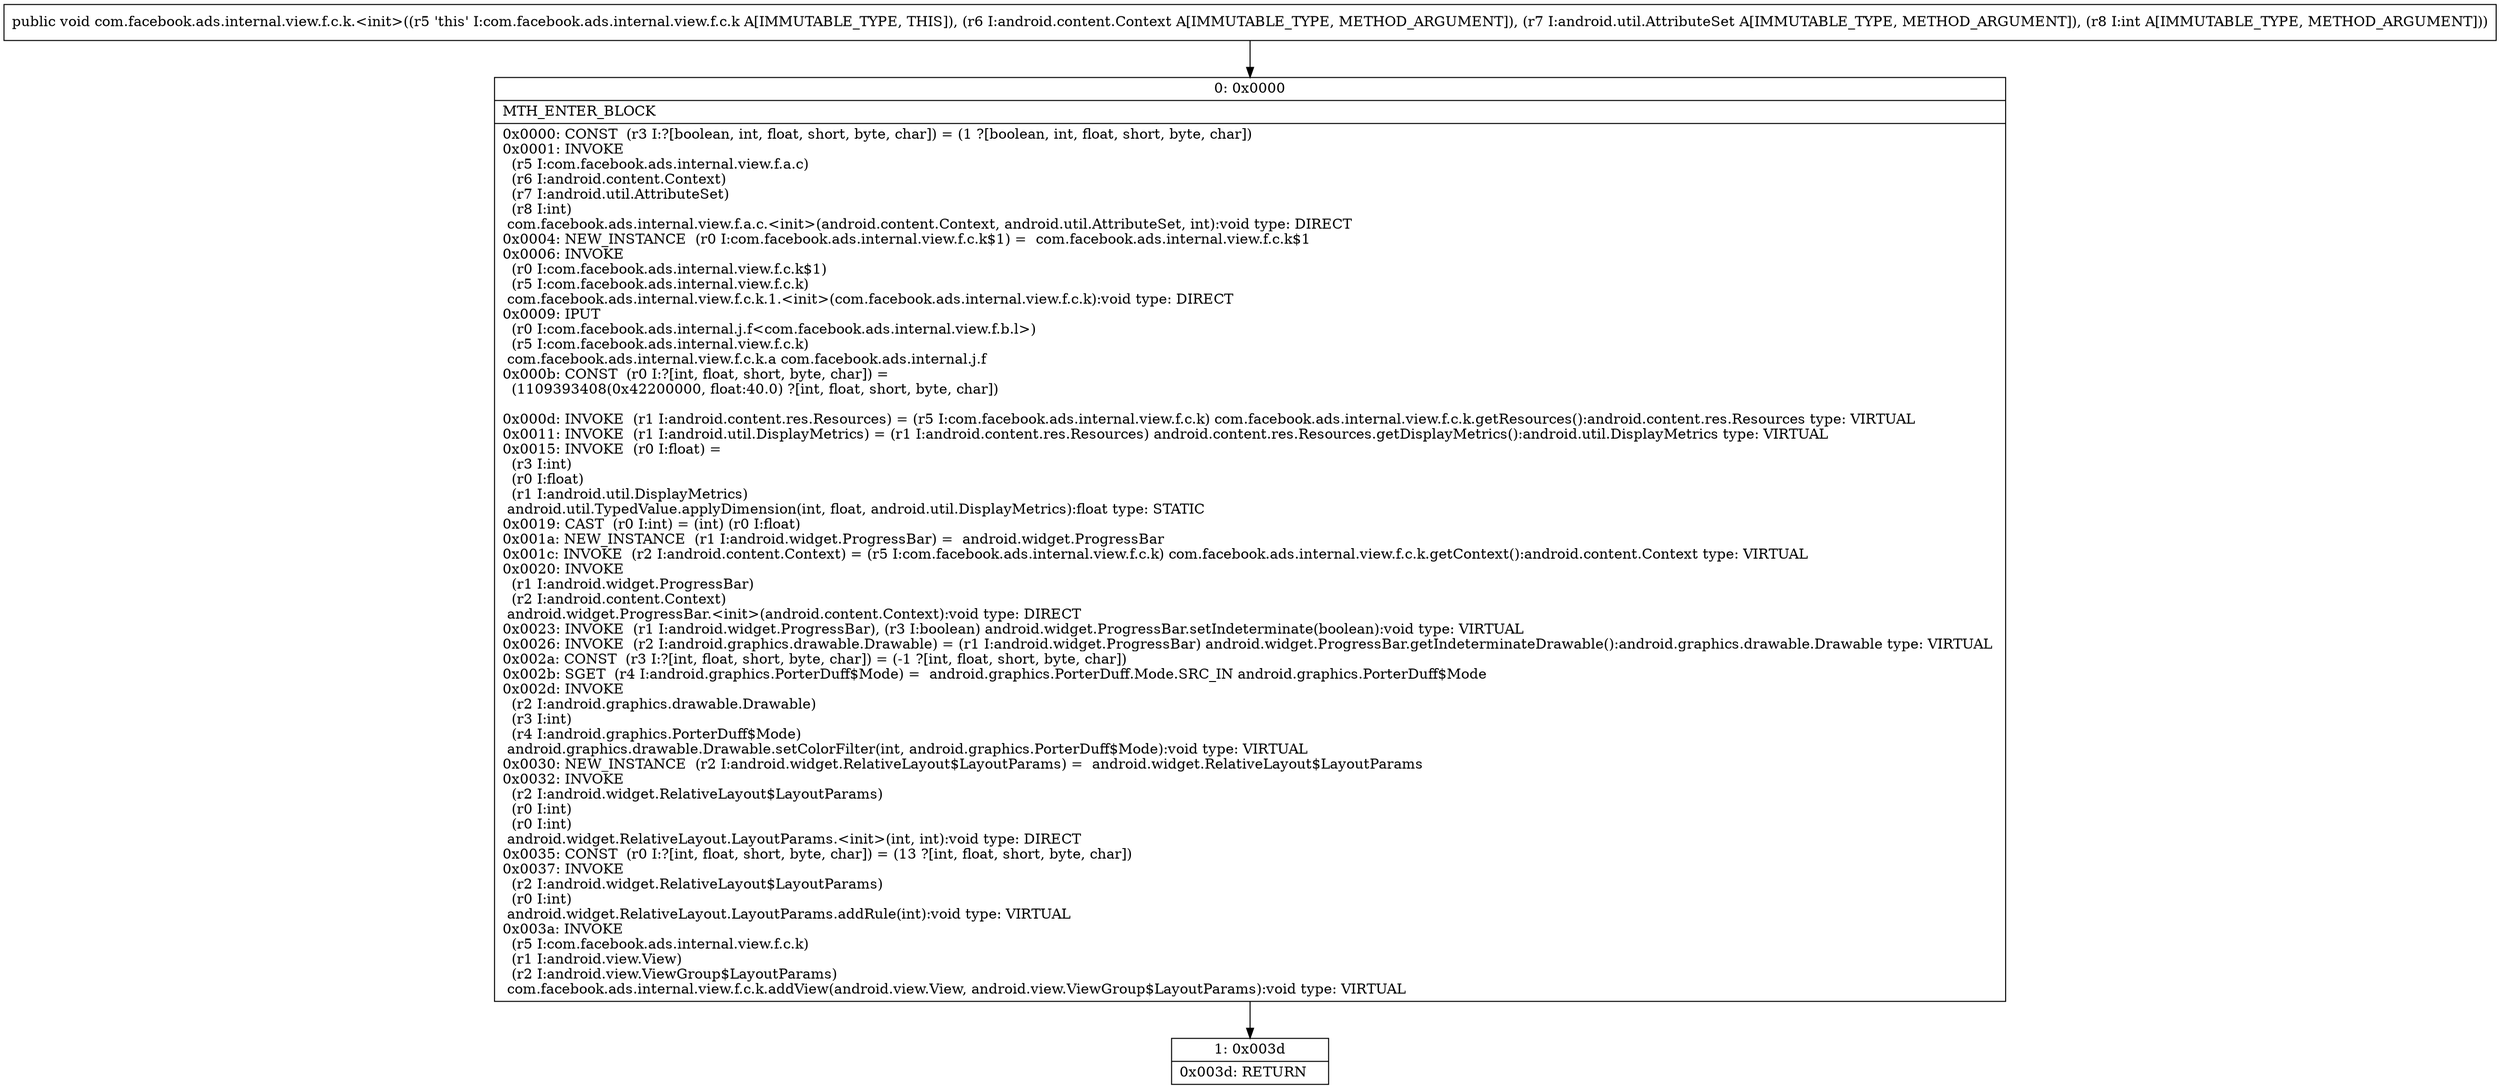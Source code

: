 digraph "CFG forcom.facebook.ads.internal.view.f.c.k.\<init\>(Landroid\/content\/Context;Landroid\/util\/AttributeSet;I)V" {
Node_0 [shape=record,label="{0\:\ 0x0000|MTH_ENTER_BLOCK\l|0x0000: CONST  (r3 I:?[boolean, int, float, short, byte, char]) = (1 ?[boolean, int, float, short, byte, char]) \l0x0001: INVOKE  \l  (r5 I:com.facebook.ads.internal.view.f.a.c)\l  (r6 I:android.content.Context)\l  (r7 I:android.util.AttributeSet)\l  (r8 I:int)\l com.facebook.ads.internal.view.f.a.c.\<init\>(android.content.Context, android.util.AttributeSet, int):void type: DIRECT \l0x0004: NEW_INSTANCE  (r0 I:com.facebook.ads.internal.view.f.c.k$1) =  com.facebook.ads.internal.view.f.c.k$1 \l0x0006: INVOKE  \l  (r0 I:com.facebook.ads.internal.view.f.c.k$1)\l  (r5 I:com.facebook.ads.internal.view.f.c.k)\l com.facebook.ads.internal.view.f.c.k.1.\<init\>(com.facebook.ads.internal.view.f.c.k):void type: DIRECT \l0x0009: IPUT  \l  (r0 I:com.facebook.ads.internal.j.f\<com.facebook.ads.internal.view.f.b.l\>)\l  (r5 I:com.facebook.ads.internal.view.f.c.k)\l com.facebook.ads.internal.view.f.c.k.a com.facebook.ads.internal.j.f \l0x000b: CONST  (r0 I:?[int, float, short, byte, char]) = \l  (1109393408(0x42200000, float:40.0) ?[int, float, short, byte, char])\l \l0x000d: INVOKE  (r1 I:android.content.res.Resources) = (r5 I:com.facebook.ads.internal.view.f.c.k) com.facebook.ads.internal.view.f.c.k.getResources():android.content.res.Resources type: VIRTUAL \l0x0011: INVOKE  (r1 I:android.util.DisplayMetrics) = (r1 I:android.content.res.Resources) android.content.res.Resources.getDisplayMetrics():android.util.DisplayMetrics type: VIRTUAL \l0x0015: INVOKE  (r0 I:float) = \l  (r3 I:int)\l  (r0 I:float)\l  (r1 I:android.util.DisplayMetrics)\l android.util.TypedValue.applyDimension(int, float, android.util.DisplayMetrics):float type: STATIC \l0x0019: CAST  (r0 I:int) = (int) (r0 I:float) \l0x001a: NEW_INSTANCE  (r1 I:android.widget.ProgressBar) =  android.widget.ProgressBar \l0x001c: INVOKE  (r2 I:android.content.Context) = (r5 I:com.facebook.ads.internal.view.f.c.k) com.facebook.ads.internal.view.f.c.k.getContext():android.content.Context type: VIRTUAL \l0x0020: INVOKE  \l  (r1 I:android.widget.ProgressBar)\l  (r2 I:android.content.Context)\l android.widget.ProgressBar.\<init\>(android.content.Context):void type: DIRECT \l0x0023: INVOKE  (r1 I:android.widget.ProgressBar), (r3 I:boolean) android.widget.ProgressBar.setIndeterminate(boolean):void type: VIRTUAL \l0x0026: INVOKE  (r2 I:android.graphics.drawable.Drawable) = (r1 I:android.widget.ProgressBar) android.widget.ProgressBar.getIndeterminateDrawable():android.graphics.drawable.Drawable type: VIRTUAL \l0x002a: CONST  (r3 I:?[int, float, short, byte, char]) = (\-1 ?[int, float, short, byte, char]) \l0x002b: SGET  (r4 I:android.graphics.PorterDuff$Mode) =  android.graphics.PorterDuff.Mode.SRC_IN android.graphics.PorterDuff$Mode \l0x002d: INVOKE  \l  (r2 I:android.graphics.drawable.Drawable)\l  (r3 I:int)\l  (r4 I:android.graphics.PorterDuff$Mode)\l android.graphics.drawable.Drawable.setColorFilter(int, android.graphics.PorterDuff$Mode):void type: VIRTUAL \l0x0030: NEW_INSTANCE  (r2 I:android.widget.RelativeLayout$LayoutParams) =  android.widget.RelativeLayout$LayoutParams \l0x0032: INVOKE  \l  (r2 I:android.widget.RelativeLayout$LayoutParams)\l  (r0 I:int)\l  (r0 I:int)\l android.widget.RelativeLayout.LayoutParams.\<init\>(int, int):void type: DIRECT \l0x0035: CONST  (r0 I:?[int, float, short, byte, char]) = (13 ?[int, float, short, byte, char]) \l0x0037: INVOKE  \l  (r2 I:android.widget.RelativeLayout$LayoutParams)\l  (r0 I:int)\l android.widget.RelativeLayout.LayoutParams.addRule(int):void type: VIRTUAL \l0x003a: INVOKE  \l  (r5 I:com.facebook.ads.internal.view.f.c.k)\l  (r1 I:android.view.View)\l  (r2 I:android.view.ViewGroup$LayoutParams)\l com.facebook.ads.internal.view.f.c.k.addView(android.view.View, android.view.ViewGroup$LayoutParams):void type: VIRTUAL \l}"];
Node_1 [shape=record,label="{1\:\ 0x003d|0x003d: RETURN   \l}"];
MethodNode[shape=record,label="{public void com.facebook.ads.internal.view.f.c.k.\<init\>((r5 'this' I:com.facebook.ads.internal.view.f.c.k A[IMMUTABLE_TYPE, THIS]), (r6 I:android.content.Context A[IMMUTABLE_TYPE, METHOD_ARGUMENT]), (r7 I:android.util.AttributeSet A[IMMUTABLE_TYPE, METHOD_ARGUMENT]), (r8 I:int A[IMMUTABLE_TYPE, METHOD_ARGUMENT])) }"];
MethodNode -> Node_0;
Node_0 -> Node_1;
}

